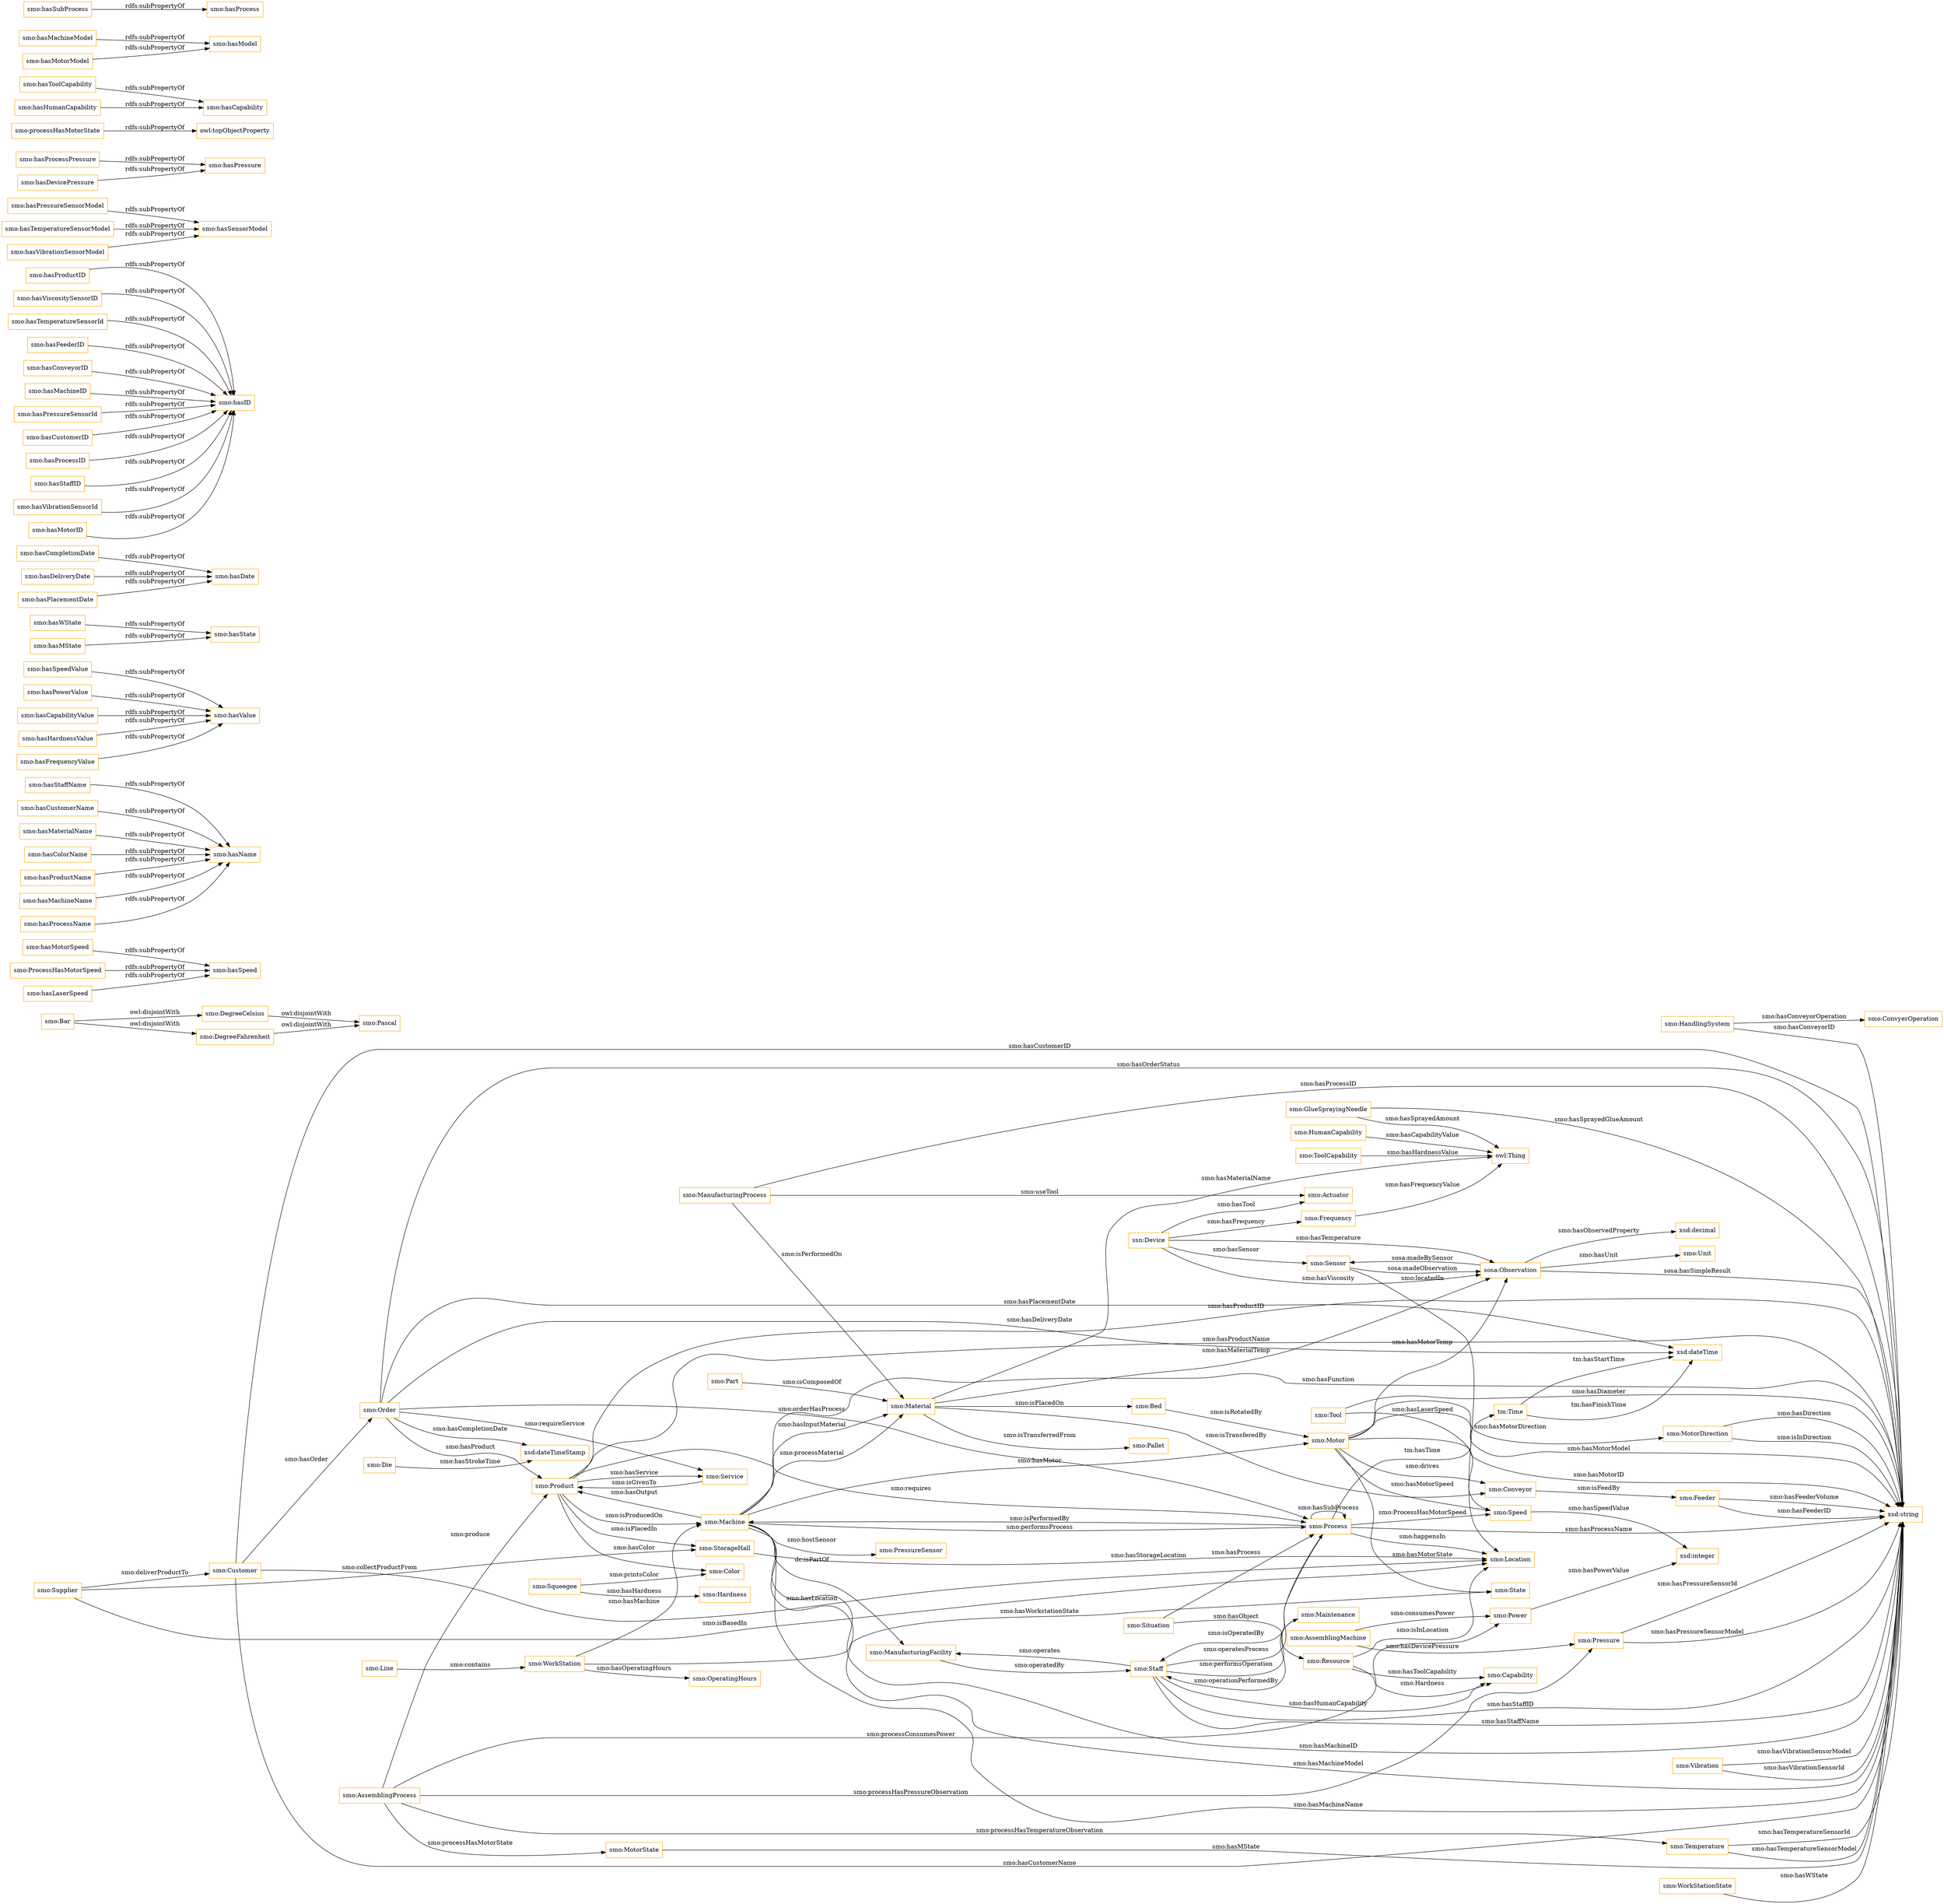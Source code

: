 digraph ar2dtool_diagram { 
rankdir=LR;
size="1501"
node [shape = rectangle, color="orange"]; "smo:HumanCapability" "smo:HandlingSystem" "smo:Pallet" "smo:Frequency" "smo:Conveyor" "smo:GlueSprayingNeedle" "smo:PressureSensor" "smo:ConvyerOperation" "smo:Machine" "smo:Product" "smo:Capability" "smo:Unit" "smo:Supplier" "smo:Die" "smo:Sensor" "smo:Bed" "smo:Service" "smo:ManufacturingFacility" "smo:Situation" "smo:Feeder" "smo:Location" "smo:Part" "smo:MotorState" "smo:Line" "smo:Actuator" "smo:Customer" "smo:Staff" "smo:Temperature" "smo:MotorDirection" "smo:Process" "smo:Maintenance" "smo:Speed" "smo:Pascal" "smo:OperatingHours" "smo:Tool" "smo:ToolCapability" "smo:DegreeCelsius" "smo:AssemblingProcess" "smo:Squeegee" "smo:Motor" "smo:State" "smo:Resource" "smo:Power" "smo:AssemblingMachine" "smo:Order" "smo:WorkStation" "smo:Vibration" "smo:Material" "smo:Bar" "smo:Color" "smo:ManufacturingProcess" "smo:Hardness" "smo:Pressure" "tm:Time" "smo:StorageHall" "smo:DegreeFahrenheit" "ssn:Device" "sosa:Observation" "smo:WorkStationState" ; /*classes style*/
	"smo:hasMotorSpeed" -> "smo:hasSpeed" [ label = "rdfs:subPropertyOf" ];
	"smo:hasStaffName" -> "smo:hasName" [ label = "rdfs:subPropertyOf" ];
	"smo:hasSpeedValue" -> "smo:hasValue" [ label = "rdfs:subPropertyOf" ];
	"smo:hasWState" -> "smo:hasState" [ label = "rdfs:subPropertyOf" ];
	"smo:hasPowerValue" -> "smo:hasValue" [ label = "rdfs:subPropertyOf" ];
	"smo:hasCompletionDate" -> "smo:hasDate" [ label = "rdfs:subPropertyOf" ];
	"smo:hasCapabilityValue" -> "smo:hasValue" [ label = "rdfs:subPropertyOf" ];
	"smo:hasProductID" -> "smo:hasID" [ label = "rdfs:subPropertyOf" ];
	"smo:hasDeliveryDate" -> "smo:hasDate" [ label = "rdfs:subPropertyOf" ];
	"smo:hasPressureSensorModel" -> "smo:hasSensorModel" [ label = "rdfs:subPropertyOf" ];
	"smo:hasProcessPressure" -> "smo:hasPressure" [ label = "rdfs:subPropertyOf" ];
	"smo:hasCustomerName" -> "smo:hasName" [ label = "rdfs:subPropertyOf" ];
	"smo:hasHardnessValue" -> "smo:hasValue" [ label = "rdfs:subPropertyOf" ];
	"smo:hasMaterialName" -> "smo:hasName" [ label = "rdfs:subPropertyOf" ];
	"smo:hasMState" -> "smo:hasState" [ label = "rdfs:subPropertyOf" ];
	"smo:processHasMotorState" -> "owl:topObjectProperty" [ label = "rdfs:subPropertyOf" ];
	"smo:hasViscositySensorID" -> "smo:hasID" [ label = "rdfs:subPropertyOf" ];
	"smo:ProcessHasMotorSpeed" -> "smo:hasSpeed" [ label = "rdfs:subPropertyOf" ];
	"smo:hasTemperatureSensorId" -> "smo:hasID" [ label = "rdfs:subPropertyOf" ];
	"smo:hasFeederID" -> "smo:hasID" [ label = "rdfs:subPropertyOf" ];
	"smo:hasColorName" -> "smo:hasName" [ label = "rdfs:subPropertyOf" ];
	"smo:hasConveyorID" -> "smo:hasID" [ label = "rdfs:subPropertyOf" ];
	"smo:hasMachineID" -> "smo:hasID" [ label = "rdfs:subPropertyOf" ];
	"smo:hasToolCapability" -> "smo:hasCapability" [ label = "rdfs:subPropertyOf" ];
	"smo:hasMachineModel" -> "smo:hasModel" [ label = "rdfs:subPropertyOf" ];
	"smo:hasPressureSensorId" -> "smo:hasID" [ label = "rdfs:subPropertyOf" ];
	"smo:hasCustomerID" -> "smo:hasID" [ label = "rdfs:subPropertyOf" ];
	"smo:hasProcessID" -> "smo:hasID" [ label = "rdfs:subPropertyOf" ];
	"smo:hasProductName" -> "smo:hasName" [ label = "rdfs:subPropertyOf" ];
	"smo:hasTemperatureSensorModel" -> "smo:hasSensorModel" [ label = "rdfs:subPropertyOf" ];
	"smo:hasStaffID" -> "smo:hasID" [ label = "rdfs:subPropertyOf" ];
	"smo:hasVibrationSensorId" -> "smo:hasID" [ label = "rdfs:subPropertyOf" ];
	"smo:hasMachineName" -> "smo:hasName" [ label = "rdfs:subPropertyOf" ];
	"smo:Bar" -> "smo:DegreeFahrenheit" [ label = "owl:disjointWith" ];
	"smo:Bar" -> "smo:DegreeCelsius" [ label = "owl:disjointWith" ];
	"smo:hasHumanCapability" -> "smo:hasCapability" [ label = "rdfs:subPropertyOf" ];
	"smo:hasProcessName" -> "smo:hasName" [ label = "rdfs:subPropertyOf" ];
	"smo:hasSubProcess" -> "smo:hasProcess" [ label = "rdfs:subPropertyOf" ];
	"smo:hasMotorModel" -> "smo:hasModel" [ label = "rdfs:subPropertyOf" ];
	"smo:hasLaserSpeed" -> "smo:hasSpeed" [ label = "rdfs:subPropertyOf" ];
	"smo:hasVibrationSensorModel" -> "smo:hasSensorModel" [ label = "rdfs:subPropertyOf" ];
	"smo:DegreeFahrenheit" -> "smo:Pascal" [ label = "owl:disjointWith" ];
	"smo:hasMotorID" -> "smo:hasID" [ label = "rdfs:subPropertyOf" ];
	"smo:hasFrequencyValue" -> "smo:hasValue" [ label = "rdfs:subPropertyOf" ];
	"smo:DegreeCelsius" -> "smo:Pascal" [ label = "owl:disjointWith" ];
	"smo:hasDevicePressure" -> "smo:hasPressure" [ label = "rdfs:subPropertyOf" ];
	"smo:hasPlacementDate" -> "smo:hasDate" [ label = "rdfs:subPropertyOf" ];
	"smo:ManufacturingFacility" -> "smo:Staff" [ label = "smo:operatedBy" ];
	"smo:StorageHall" -> "smo:Location" [ label = "smo:hasStorageLocation" ];
	"smo:Die" -> "xsd:dateTimeStamp" [ label = "smo:hasStrokeTime" ];
	"smo:Process" -> "xsd:string" [ label = "smo:hasProcessName" ];
	"smo:MotorDirection" -> "xsd:string" [ label = "smo:hasDirection" ];
	"smo:AssemblingMachine" -> "smo:Pressure" [ label = "smo:hasDevicePressure" ];
	"smo:Process" -> "smo:Machine" [ label = "smo:isPerformedBy" ];
	"smo:Motor" -> "smo:Speed" [ label = "smo:hasMotorSpeed" ];
	"smo:Bed" -> "smo:Motor" [ label = "smo:isRotatedBy" ];
	"smo:MotorDirection" -> "xsd:string" [ label = "smo:isInDirection" ];
	"smo:Customer" -> "smo:Location" [ label = "smo:hasLocation" ];
	"smo:AssemblingProcess" -> "smo:Pressure" [ label = "smo:processHasPressureObservation" ];
	"smo:AssemblingProcess" -> "smo:MotorState" [ label = "smo:processHasMotorState" ];
	"smo:ManufacturingProcess" -> "xsd:string" [ label = "smo:hasProcessID" ];
	"smo:Sensor" -> "smo:Location" [ label = "smo:locatedIn" ];
	"smo:MotorState" -> "xsd:string" [ label = "smo:hasMState" ];
	"smo:HandlingSystem" -> "smo:ConvyerOperation" [ label = "smo:hasConveyorOperation" ];
	"smo:Machine" -> "xsd:string" [ label = "smo:hasMachineName" ];
	"smo:Staff" -> "smo:Maintenance" [ label = "smo:performsOperation" ];
	"smo:Process" -> "tm:Time" [ label = "tm:hasTime" ];
	"smo:Motor" -> "xsd:string" [ label = "smo:hasMotorModel" ];
	"smo:Product" -> "xsd:string" [ label = "smo:hasProductID" ];
	"smo:Machine" -> "smo:Motor" [ label = "smo:hasMotor" ];
	"smo:Part" -> "smo:Material" [ label = "smo:isComposedOf" ];
	"smo:Machine" -> "xsd:string" [ label = "smo:hasMachineID" ];
	"smo:Process" -> "smo:Speed" [ label = "smo:ProcessHasMotorSpeed" ];
	"smo:Vibration" -> "xsd:string" [ label = "smo:hasVibrationSensorId" ];
	"ssn:Device" -> "sosa:Observation" [ label = "smo:hasTemperature" ];
	"smo:Conveyor" -> "smo:Feeder" [ label = "smo:isFeedBy" ];
	"smo:WorkStationState" -> "xsd:string" [ label = "smo:hasWState" ];
	"smo:AssemblingProcess" -> "smo:Power" [ label = "smo:processConsumesPower" ];
	"smo:Machine" -> "smo:Process" [ label = "smo:performsProcess" ];
	"smo:Line" -> "smo:WorkStation" [ label = "smo:contains" ];
	"smo:Service" -> "smo:Product" [ label = "smo:isGivenTo" ];
	"smo:Feeder" -> "xsd:string" [ label = "smo:hasFeederID" ];
	"smo:Process" -> "smo:Location" [ label = "smo:happensIn" ];
	"smo:Staff" -> "smo:Capability" [ label = "smo:hasHumanCapability" ];
	"smo:Machine" -> "xsd:string" [ label = "smo:hasMachineModel" ];
	"smo:Temperature" -> "xsd:string" [ label = "smo:hasTemperatureSensorId" ];
	"smo:Material" -> "smo:Bed" [ label = "smo:isPlacedOn" ];
	"smo:AssemblingMachine" -> "smo:Power" [ label = "smo:consumesPower" ];
	"smo:Supplier" -> "smo:StorageHall" [ label = "smo:collectProductFrom" ];
	"smo:Order" -> "xsd:dateTime" [ label = "smo:hasPlacementDate" ];
	"smo:HumanCapability" -> "owl:Thing" [ label = "smo:hasCapabilityValue" ];
	"smo:WorkStation" -> "smo:Machine" [ label = "smo:hasMachine" ];
	"smo:Machine" -> "smo:Material" [ label = "smo:hasInputMaterial" ];
	"smo:Squeegee" -> "smo:Hardness" [ label = "smo:hasHardness" ];
	"smo:Motor" -> "smo:Conveyor" [ label = "smo:drives" ];
	"tm:Time" -> "xsd:dateTime" [ label = "tm:hasStartTime" ];
	"smo:Tool" -> "xsd:string" [ label = "smo:hasDiameter" ];
	"smo:Motor" -> "sosa:Observation" [ label = "smo:hasMotorTemp" ];
	"smo:Squeegee" -> "smo:Color" [ label = "smo:printsColor" ];
	"smo:Supplier" -> "smo:Customer" [ label = "smo:deliverProductTo" ];
	"smo:Order" -> "xsd:dateTimeStamp" [ label = "smo:hasCompletionDate" ];
	"smo:Situation" -> "smo:Resource" [ label = "smo:hasObject" ];
	"smo:Order" -> "smo:Product" [ label = "smo:hasProduct" ];
	"smo:AssemblingProcess" -> "smo:Product" [ label = "smo:produce" ];
	"smo:Speed" -> "xsd:integer" [ label = "smo:hasSpeedValue" ];
	"smo:Product" -> "xsd:string" [ label = "smo:hasProductName" ];
	"smo:Resource" -> "smo:Location" [ label = "smo:isInLocation" ];
	"smo:Supplier" -> "smo:Location" [ label = "smo:isBasedIn" ];
	"smo:Product" -> "smo:Process" [ label = "smo:requires" ];
	"smo:Machine" -> "smo:PressureSensor" [ label = "smo:hostSensor" ];
	"smo:Pressure" -> "xsd:string" [ label = "smo:hasPressureSensorModel" ];
	"smo:Frequency" -> "owl:Thing" [ label = "smo:hasFrequencyValue" ];
	"smo:Material" -> "sosa:Observation" [ label = "smo:hasMaterialTemp" ];
	"smo:Product" -> "smo:Color" [ label = "smo:hasColor" ];
	"smo:Motor" -> "xsd:string" [ label = "smo:hasMotorID" ];
	"smo:Temperature" -> "xsd:string" [ label = "smo:hasTemperatureSensorModel" ];
	"smo:Product" -> "smo:StorageHall" [ label = "smo:isPlacedIn" ];
	"ssn:Device" -> "sosa:Observation" [ label = "smo:hasViscosity" ];
	"smo:Feeder" -> "xsd:string" [ label = "smo:hasFeederVolume" ];
	"smo:ManufacturingProcess" -> "smo:Material" [ label = "smo:isPerformedOn" ];
	"smo:GlueSprayingNeedle" -> "xsd:string" [ label = "smo:hasSprayedGlueAmount" ];
	"smo:Resource" -> "smo:Capability" [ label = "smo:hasToolCapability" ];
	"ssn:Device" -> "smo:Frequency" [ label = "smo:hasFrequency" ];
	"smo:ToolCapability" -> "owl:Thing" [ label = "smo:hasHardnessValue" ];
	"smo:WorkStation" -> "smo:State" [ label = "smo:hasWorkstationState" ];
	"smo:Machine" -> "smo:Product" [ label = "smo:hasOutput" ];
	"smo:Motor" -> "smo:MotorDirection" [ label = "smo:hasMotorDirection" ];
	"smo:AssemblingProcess" -> "smo:Temperature" [ label = "smo:processHasTemperatureObservation" ];
	"smo:Order" -> "smo:Service" [ label = "smo:requireService" ];
	"sosa:Observation" -> "smo:Sensor" [ label = "sosa:madeBySensor" ];
	"smo:Pressure" -> "xsd:string" [ label = "smo:hasPressureSensorId" ];
	"smo:Customer" -> "smo:Order" [ label = "smo:hasOrder" ];
	"smo:WorkStation" -> "smo:OperatingHours" [ label = "smo:hasOperatingHours" ];
	"smo:Material" -> "smo:Conveyor" [ label = "smo:isTransferedBy" ];
	"smo:Machine" -> "smo:Material" [ label = "smo:processMaterial" ];
	"smo:Machine" -> "smo:ManufacturingFacility" [ label = "dc:isPartOf" ];
	"sosa:Observation" -> "xsd:string" [ label = "sosa:hasSimpleResult" ];
	"smo:Order" -> "smo:Process" [ label = "smo:orderHasProcess" ];
	"smo:Motor" -> "smo:State" [ label = "smo:hasMotorState" ];
	"smo:Vibration" -> "xsd:string" [ label = "smo:hasVibrationSensorModel" ];
	"smo:Product" -> "smo:Service" [ label = "smo:hasService" ];
	"smo:GlueSprayingNeedle" -> "owl:Thing" [ label = "smo:hasSprayedAmount" ];
	"tm:Time" -> "xsd:dateTime" [ label = "tm:hasFinishTime" ];
	"smo:HandlingSystem" -> "xsd:string" [ label = "smo:hasConveyorID" ];
	"smo:Product" -> "smo:Machine" [ label = "smo:isProducedOn" ];
	"smo:Tool" -> "smo:Speed" [ label = "smo:hasLaserSpeed" ];
	"ssn:Device" -> "smo:Actuator" [ label = "smo:hasTool" ];
	"smo:Process" -> "smo:Staff" [ label = "smo:isOperatedBy" ];
	"smo:Material" -> "smo:Pallet" [ label = "smo:isTransferredFrom" ];
	"smo:Order" -> "xsd:string" [ label = "smo:hasOrderStatus" ];
	"sosa:Observation" -> "xsd:decimal" [ label = "smo:hasObservedProperty" ];
	"sosa:Observation" -> "smo:Unit" [ label = "smo:hasUnit" ];
	"smo:Material" -> "owl:Thing" [ label = "smo:hasMaterialName" ];
	"smo:Customer" -> "xsd:string" [ label = "smo:hasCustomerName" ];
	"smo:Staff" -> "xsd:string" [ label = "smo:hasStaffID" ];
	"smo:Staff" -> "smo:ManufacturingFacility" [ label = "smo:operates" ];
	"smo:Power" -> "xsd:integer" [ label = "smo:hasPowerValue" ];
	"smo:Order" -> "xsd:dateTime" [ label = "smo:hasDeliveryDate" ];
	"smo:Process" -> "smo:Process" [ label = "smo:hasSubProcess" ];
	"smo:Sensor" -> "sosa:Observation" [ label = "sosa:madeObservation" ];
	"smo:Staff" -> "smo:Process" [ label = "smo:operatesProcess" ];
	"ssn:Device" -> "smo:Sensor" [ label = "smo:hasSensor" ];
	"smo:Resource" -> "smo:Capability" [ label = "smo:Hardness" ];
	"smo:Staff" -> "xsd:string" [ label = "smo:hasStaffName" ];
	"smo:Customer" -> "xsd:string" [ label = "smo:hasCustomerID" ];
	"smo:Situation" -> "smo:Process" [ label = "smo:hasProcess" ];
	"smo:Machine" -> "xsd:string" [ label = "smo:hasFunction" ];
	"smo:Maintenance" -> "smo:Staff" [ label = "smo:operationPerformedBy" ];
	"smo:ManufacturingProcess" -> "smo:Actuator" [ label = "smo:useTool" ];

}
